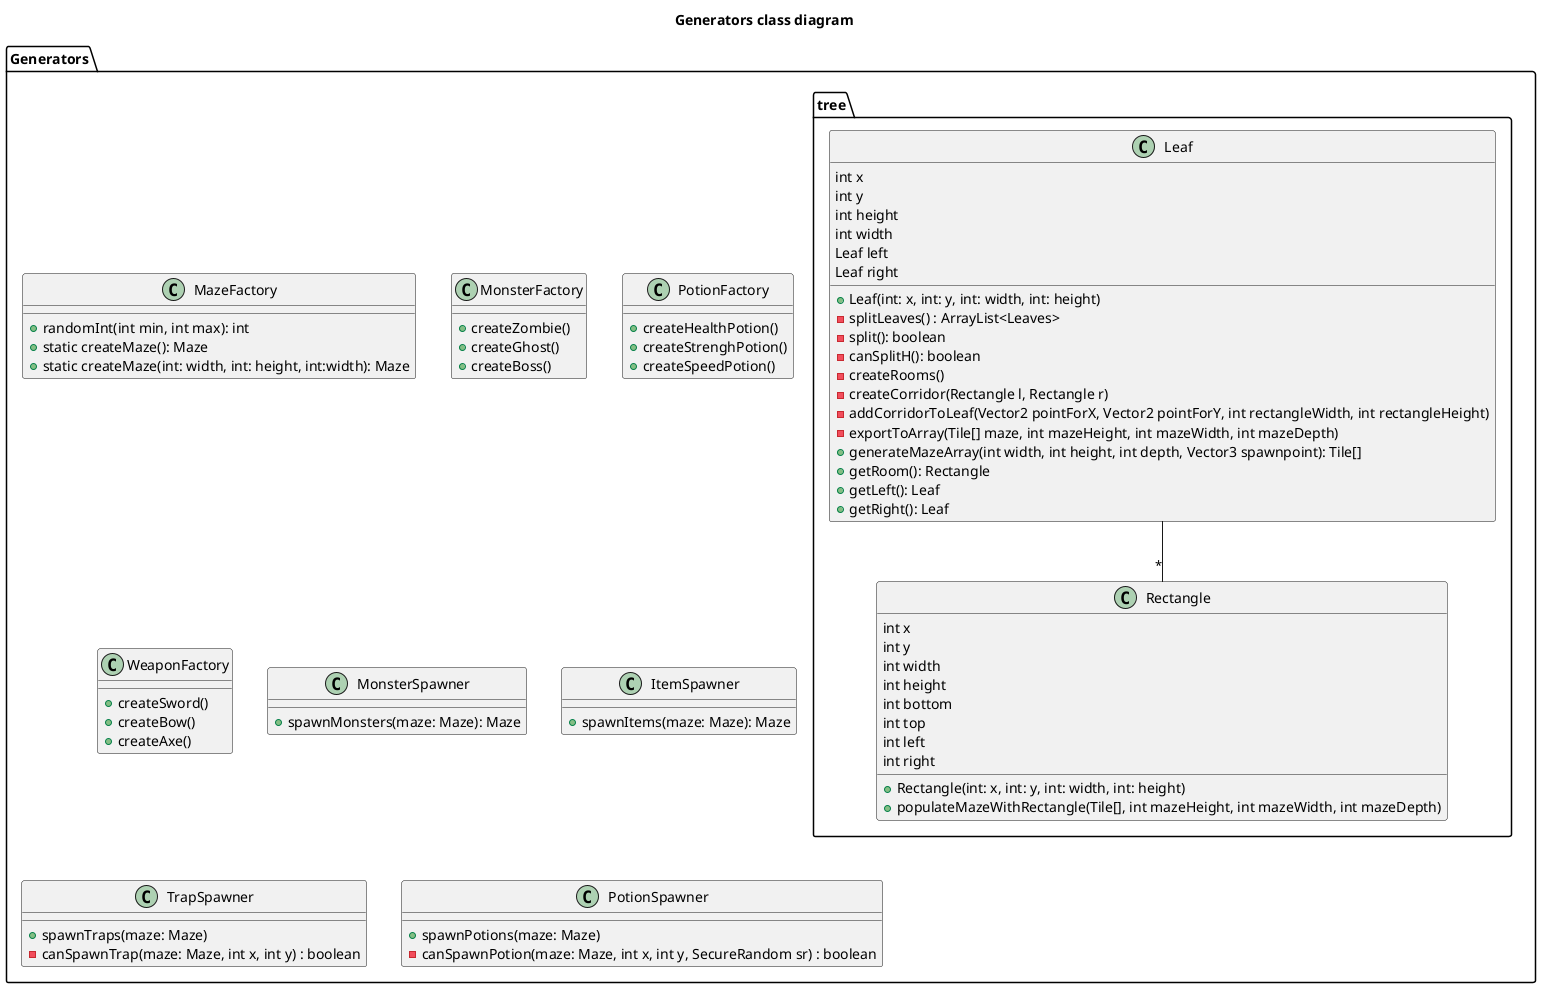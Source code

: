 @startuml Generators class diagram
title Generators class diagram

package Generators {
    class MazeFactory {
        + randomInt(int min, int max): int
        + static createMaze(): Maze
        + static createMaze(int: width, int: height, int:width): Maze
    }

    class MonsterFactory {
        + createZombie()
        + createGhost()
        + createBoss()
    }

    class PotionFactory {
        + createHealthPotion()
        + createStrenghPotion()
        + createSpeedPotion()
    }

    class WeaponFactory {
        + createSword()
        + createBow()
        + createAxe()
    }

    class MonsterSpawner {
        + spawnMonsters(maze: Maze): Maze
    }

    class ItemSpawner {
        + spawnItems(maze: Maze): Maze
    }

    class TrapSpawner {
        + spawnTraps(maze: Maze)
        - canSpawnTrap(maze: Maze, int x, int y) : boolean
    }

    class PotionSpawner {
        + spawnPotions(maze: Maze)
        - canSpawnPotion(maze: Maze, int x, int y, SecureRandom sr) : boolean
    }

    package tree {
        class Leaf {
            int x
            int y
            int height
            int width
            Leaf left
            Leaf right
            + Leaf(int: x, int: y, int: width, int: height)
            - splitLeaves() : ArrayList<Leaves>
            - split(): boolean
            - canSplitH(): boolean
            - createRooms()
            - createCorridor(Rectangle l, Rectangle r)
            - addCorridorToLeaf(Vector2 pointForX, Vector2 pointForY, int rectangleWidth, int rectangleHeight)
            - exportToArray(Tile[] maze, int mazeHeight, int mazeWidth, int mazeDepth)
            + generateMazeArray(int width, int height, int depth, Vector3 spawnpoint): Tile[]
            + getRoom(): Rectangle
            + getLeft(): Leaf
            + getRight(): Leaf
        }
        class Rectangle {
            int x
            int y
            int width
            int height
            int bottom
            int top
            int left
            int right
            + Rectangle(int: x, int: y, int: width, int: height)
            + populateMazeWithRectangle(Tile[], int mazeHeight, int mazeWidth, int mazeDepth)
        }

        Leaf -- "*" Rectangle
    }
}

@enduml